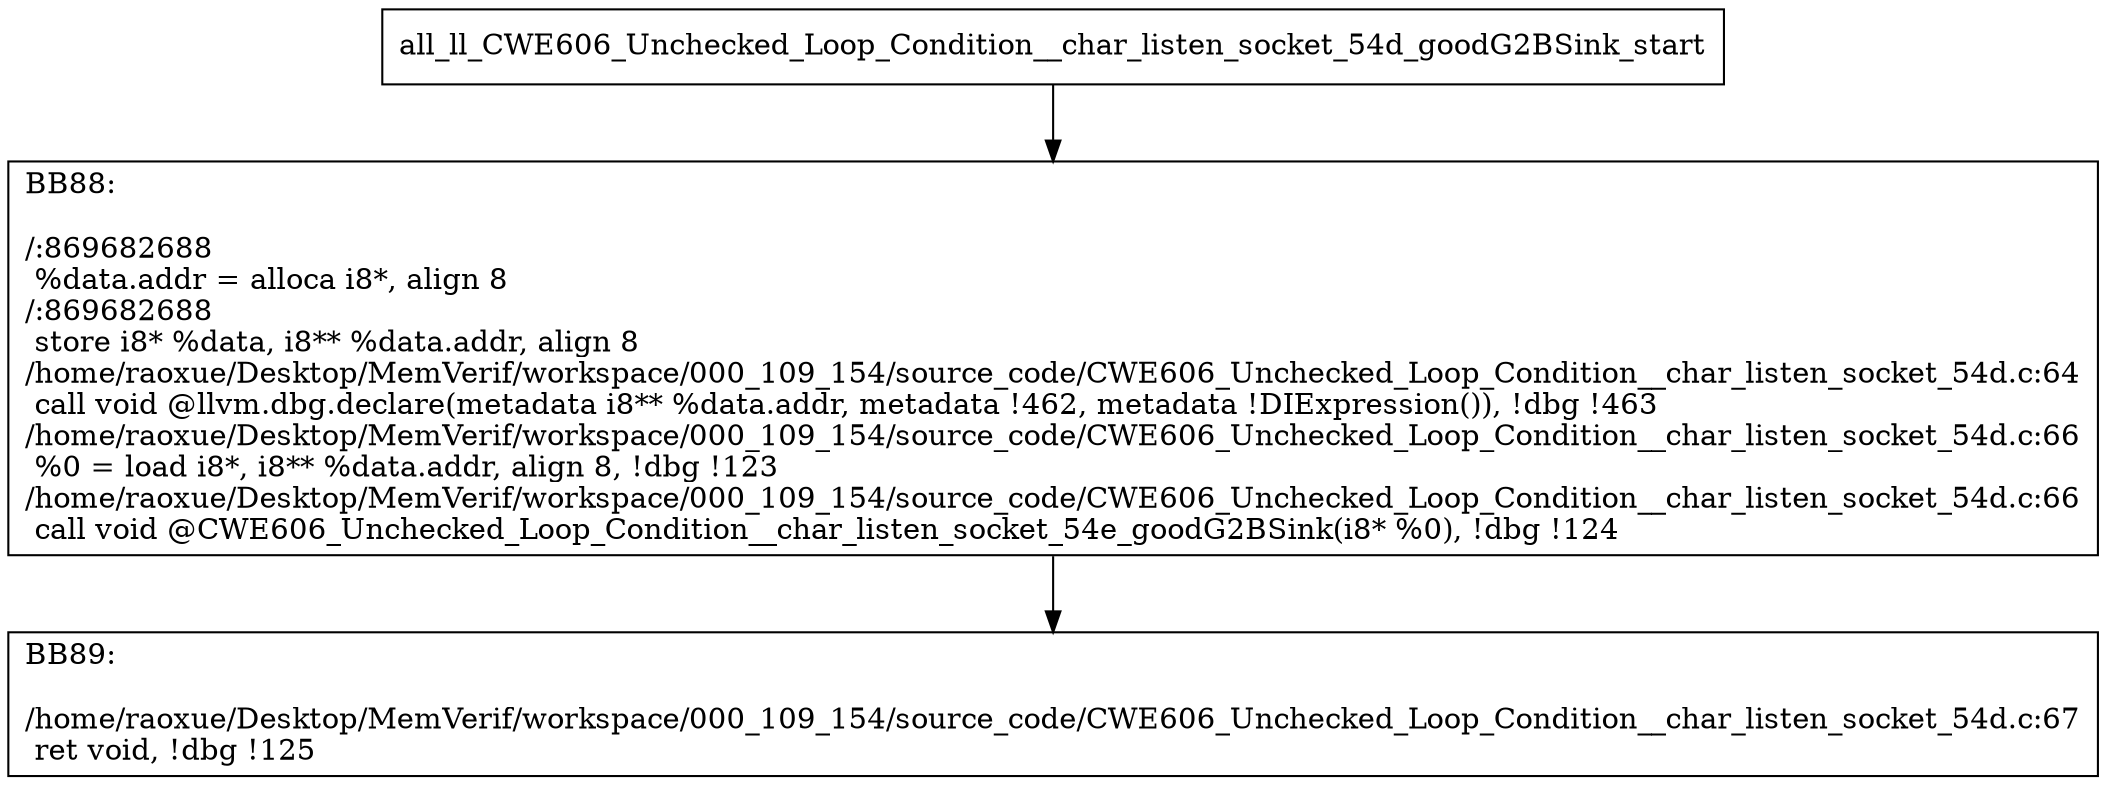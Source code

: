 digraph "CFG for'all_ll_CWE606_Unchecked_Loop_Condition__char_listen_socket_54d_goodG2BSink' function" {
	BBall_ll_CWE606_Unchecked_Loop_Condition__char_listen_socket_54d_goodG2BSink_start[shape=record,label="{all_ll_CWE606_Unchecked_Loop_Condition__char_listen_socket_54d_goodG2BSink_start}"];
	BBall_ll_CWE606_Unchecked_Loop_Condition__char_listen_socket_54d_goodG2BSink_start-> all_ll_CWE606_Unchecked_Loop_Condition__char_listen_socket_54d_goodG2BSinkBB88;
	all_ll_CWE606_Unchecked_Loop_Condition__char_listen_socket_54d_goodG2BSinkBB88 [shape=record, label="{BB88:\l\l/:869682688\l
  %data.addr = alloca i8*, align 8\l
/:869682688\l
  store i8* %data, i8** %data.addr, align 8\l
/home/raoxue/Desktop/MemVerif/workspace/000_109_154/source_code/CWE606_Unchecked_Loop_Condition__char_listen_socket_54d.c:64\l
  call void @llvm.dbg.declare(metadata i8** %data.addr, metadata !462, metadata !DIExpression()), !dbg !463\l
/home/raoxue/Desktop/MemVerif/workspace/000_109_154/source_code/CWE606_Unchecked_Loop_Condition__char_listen_socket_54d.c:66\l
  %0 = load i8*, i8** %data.addr, align 8, !dbg !123\l
/home/raoxue/Desktop/MemVerif/workspace/000_109_154/source_code/CWE606_Unchecked_Loop_Condition__char_listen_socket_54d.c:66\l
  call void @CWE606_Unchecked_Loop_Condition__char_listen_socket_54e_goodG2BSink(i8* %0), !dbg !124\l
}"];
	all_ll_CWE606_Unchecked_Loop_Condition__char_listen_socket_54d_goodG2BSinkBB88-> all_ll_CWE606_Unchecked_Loop_Condition__char_listen_socket_54d_goodG2BSinkBB89;
	all_ll_CWE606_Unchecked_Loop_Condition__char_listen_socket_54d_goodG2BSinkBB89 [shape=record, label="{BB89:\l\l/home/raoxue/Desktop/MemVerif/workspace/000_109_154/source_code/CWE606_Unchecked_Loop_Condition__char_listen_socket_54d.c:67\l
  ret void, !dbg !125\l
}"];
}
